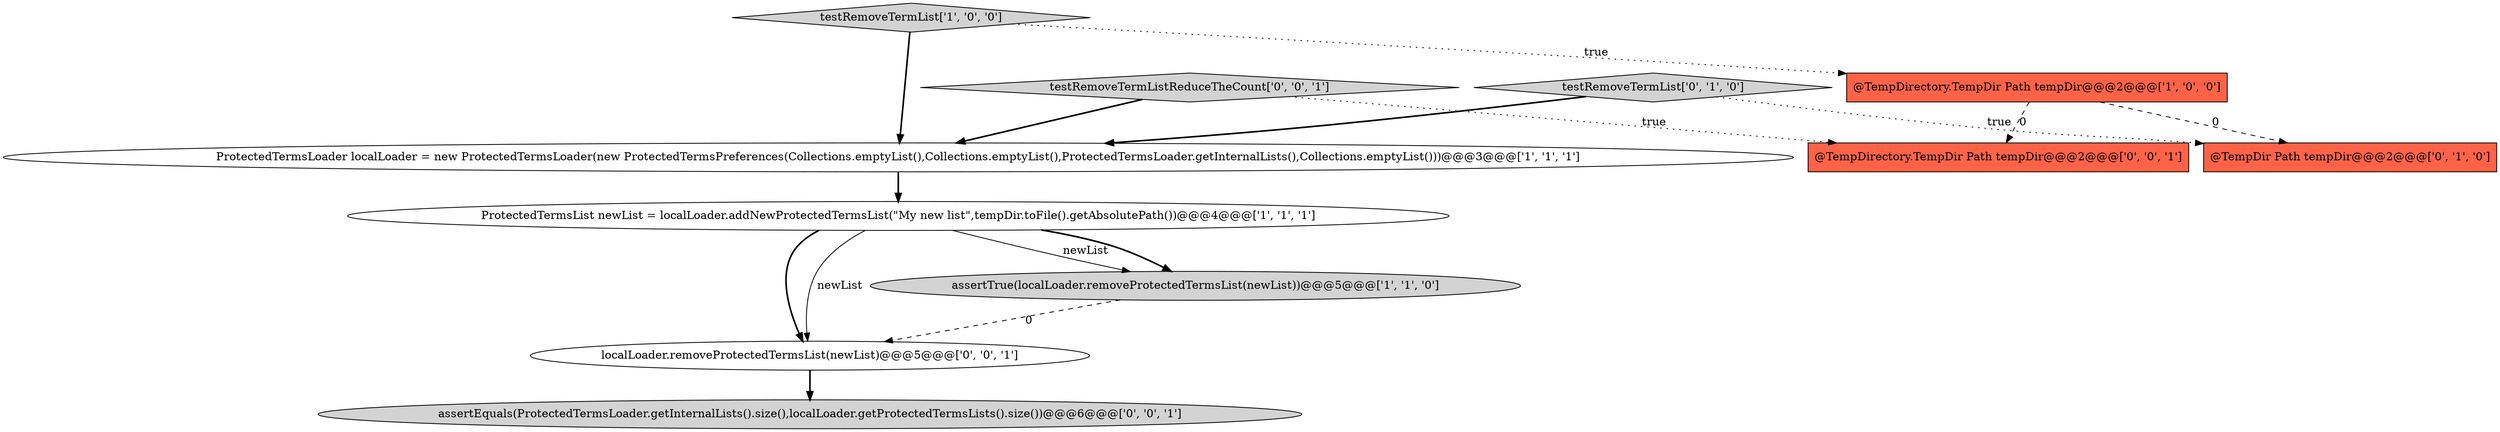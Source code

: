 digraph {
0 [style = filled, label = "ProtectedTermsList newList = localLoader.addNewProtectedTermsList(\"My new list\",tempDir.toFile().getAbsolutePath())@@@4@@@['1', '1', '1']", fillcolor = white, shape = ellipse image = "AAA0AAABBB1BBB"];
3 [style = filled, label = "@TempDirectory.TempDir Path tempDir@@@2@@@['1', '0', '0']", fillcolor = tomato, shape = box image = "AAA1AAABBB1BBB"];
1 [style = filled, label = "assertTrue(localLoader.removeProtectedTermsList(newList))@@@5@@@['1', '1', '0']", fillcolor = lightgray, shape = ellipse image = "AAA0AAABBB1BBB"];
8 [style = filled, label = "assertEquals(ProtectedTermsLoader.getInternalLists().size(),localLoader.getProtectedTermsLists().size())@@@6@@@['0', '0', '1']", fillcolor = lightgray, shape = ellipse image = "AAA0AAABBB3BBB"];
6 [style = filled, label = "@TempDir Path tempDir@@@2@@@['0', '1', '0']", fillcolor = tomato, shape = box image = "AAA1AAABBB2BBB"];
7 [style = filled, label = "testRemoveTermListReduceTheCount['0', '0', '1']", fillcolor = lightgray, shape = diamond image = "AAA0AAABBB3BBB"];
10 [style = filled, label = "localLoader.removeProtectedTermsList(newList)@@@5@@@['0', '0', '1']", fillcolor = white, shape = ellipse image = "AAA0AAABBB3BBB"];
4 [style = filled, label = "ProtectedTermsLoader localLoader = new ProtectedTermsLoader(new ProtectedTermsPreferences(Collections.emptyList(),Collections.emptyList(),ProtectedTermsLoader.getInternalLists(),Collections.emptyList()))@@@3@@@['1', '1', '1']", fillcolor = white, shape = ellipse image = "AAA0AAABBB1BBB"];
2 [style = filled, label = "testRemoveTermList['1', '0', '0']", fillcolor = lightgray, shape = diamond image = "AAA0AAABBB1BBB"];
9 [style = filled, label = "@TempDirectory.TempDir Path tempDir@@@2@@@['0', '0', '1']", fillcolor = tomato, shape = box image = "AAA0AAABBB3BBB"];
5 [style = filled, label = "testRemoveTermList['0', '1', '0']", fillcolor = lightgray, shape = diamond image = "AAA0AAABBB2BBB"];
2->3 [style = dotted, label="true"];
5->6 [style = dotted, label="true"];
0->1 [style = solid, label="newList"];
0->10 [style = bold, label=""];
0->10 [style = solid, label="newList"];
3->6 [style = dashed, label="0"];
1->10 [style = dashed, label="0"];
7->4 [style = bold, label=""];
7->9 [style = dotted, label="true"];
10->8 [style = bold, label=""];
3->9 [style = dashed, label="0"];
2->4 [style = bold, label=""];
0->1 [style = bold, label=""];
5->4 [style = bold, label=""];
4->0 [style = bold, label=""];
}

